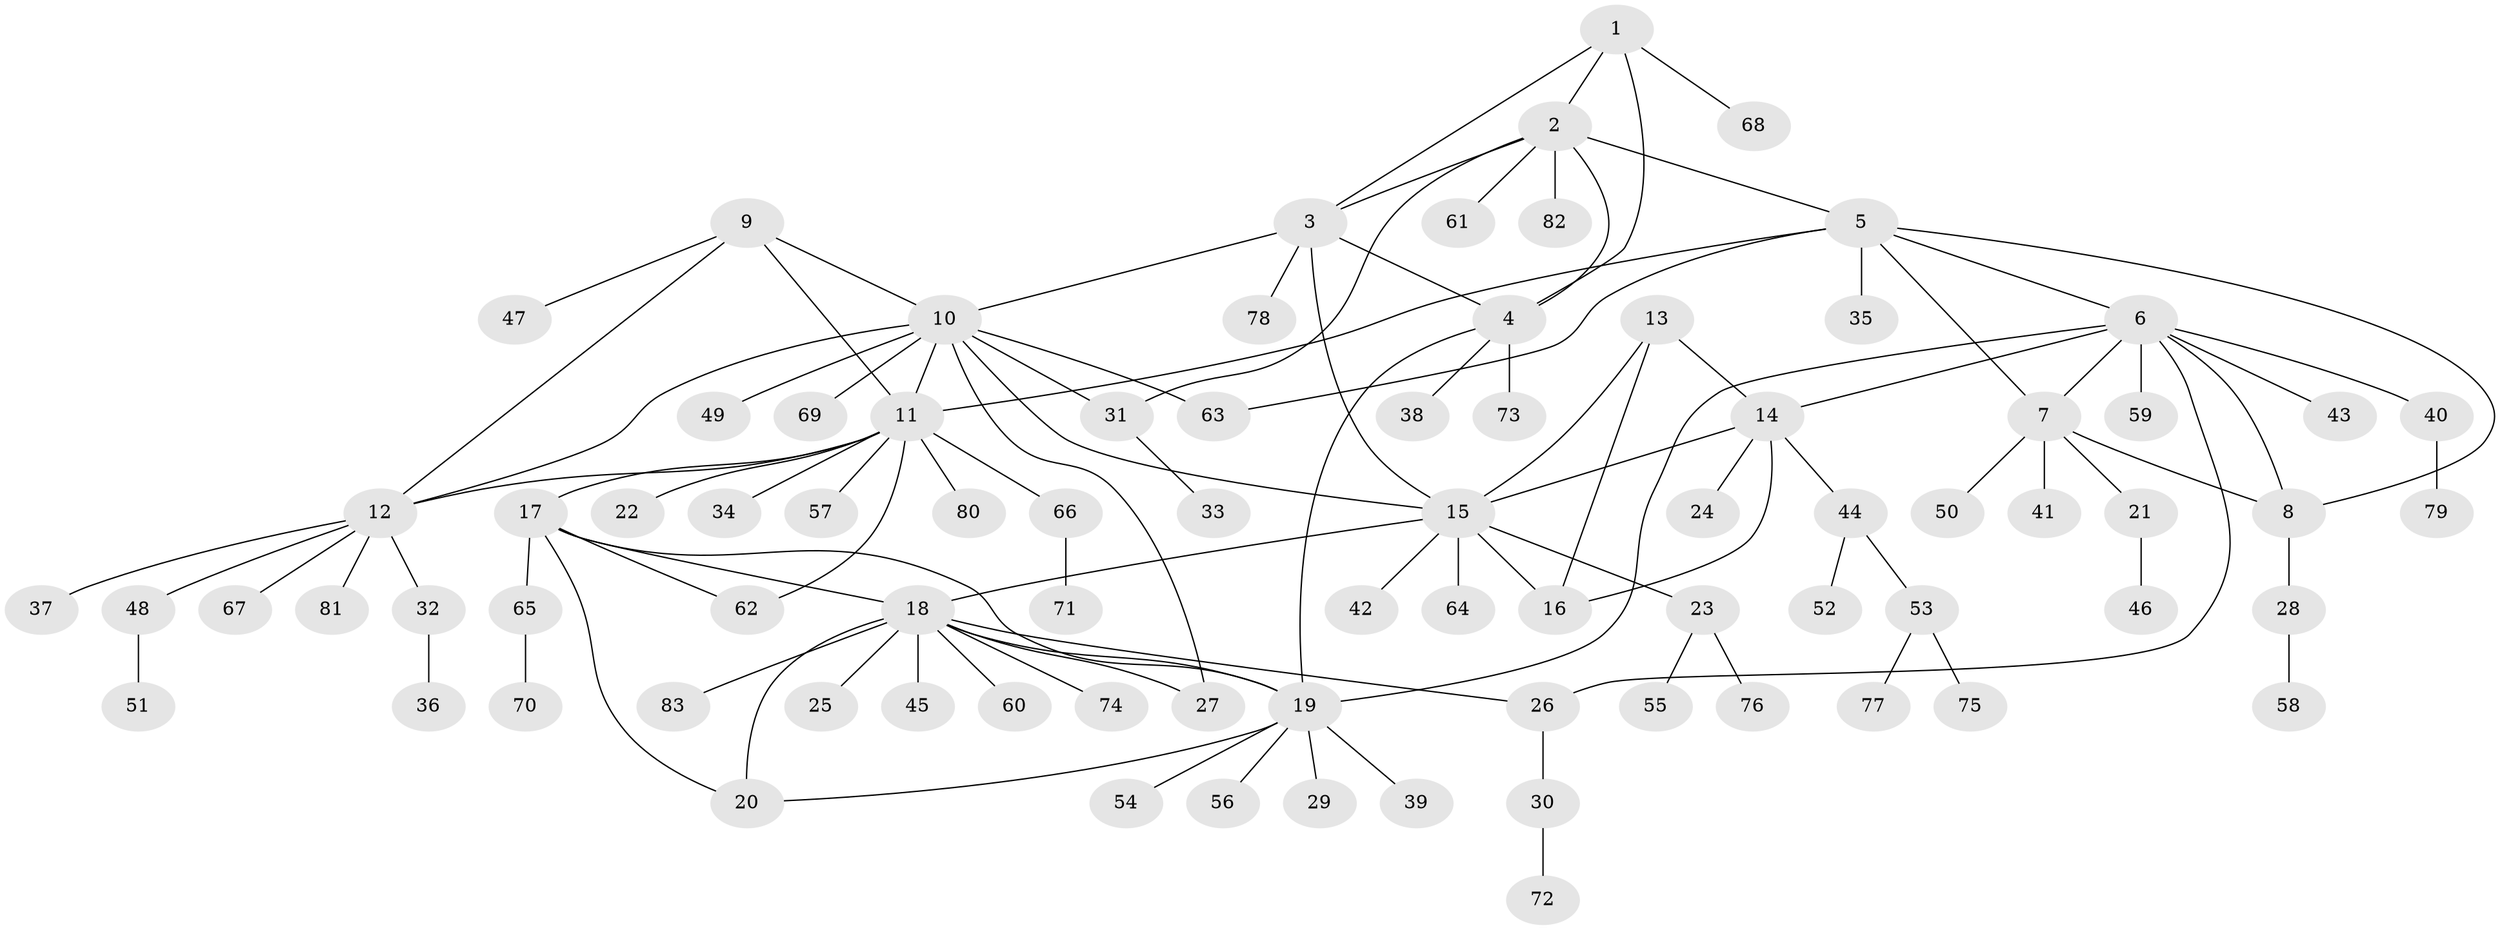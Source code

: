 // Generated by graph-tools (version 1.1) at 2025/11/02/27/25 16:11:37]
// undirected, 83 vertices, 108 edges
graph export_dot {
graph [start="1"]
  node [color=gray90,style=filled];
  1;
  2;
  3;
  4;
  5;
  6;
  7;
  8;
  9;
  10;
  11;
  12;
  13;
  14;
  15;
  16;
  17;
  18;
  19;
  20;
  21;
  22;
  23;
  24;
  25;
  26;
  27;
  28;
  29;
  30;
  31;
  32;
  33;
  34;
  35;
  36;
  37;
  38;
  39;
  40;
  41;
  42;
  43;
  44;
  45;
  46;
  47;
  48;
  49;
  50;
  51;
  52;
  53;
  54;
  55;
  56;
  57;
  58;
  59;
  60;
  61;
  62;
  63;
  64;
  65;
  66;
  67;
  68;
  69;
  70;
  71;
  72;
  73;
  74;
  75;
  76;
  77;
  78;
  79;
  80;
  81;
  82;
  83;
  1 -- 2;
  1 -- 3;
  1 -- 4;
  1 -- 68;
  2 -- 3;
  2 -- 4;
  2 -- 5;
  2 -- 31;
  2 -- 61;
  2 -- 82;
  3 -- 4;
  3 -- 10;
  3 -- 15;
  3 -- 78;
  4 -- 19;
  4 -- 38;
  4 -- 73;
  5 -- 6;
  5 -- 7;
  5 -- 8;
  5 -- 11;
  5 -- 35;
  5 -- 63;
  6 -- 7;
  6 -- 8;
  6 -- 14;
  6 -- 19;
  6 -- 26;
  6 -- 40;
  6 -- 43;
  6 -- 59;
  7 -- 8;
  7 -- 21;
  7 -- 41;
  7 -- 50;
  8 -- 28;
  9 -- 10;
  9 -- 11;
  9 -- 12;
  9 -- 47;
  10 -- 11;
  10 -- 12;
  10 -- 15;
  10 -- 27;
  10 -- 31;
  10 -- 49;
  10 -- 63;
  10 -- 69;
  11 -- 12;
  11 -- 17;
  11 -- 22;
  11 -- 34;
  11 -- 57;
  11 -- 62;
  11 -- 66;
  11 -- 80;
  12 -- 32;
  12 -- 37;
  12 -- 48;
  12 -- 67;
  12 -- 81;
  13 -- 14;
  13 -- 15;
  13 -- 16;
  14 -- 15;
  14 -- 16;
  14 -- 24;
  14 -- 44;
  15 -- 16;
  15 -- 18;
  15 -- 23;
  15 -- 42;
  15 -- 64;
  17 -- 18;
  17 -- 19;
  17 -- 20;
  17 -- 62;
  17 -- 65;
  18 -- 19;
  18 -- 20;
  18 -- 25;
  18 -- 26;
  18 -- 27;
  18 -- 45;
  18 -- 60;
  18 -- 74;
  18 -- 83;
  19 -- 20;
  19 -- 29;
  19 -- 39;
  19 -- 54;
  19 -- 56;
  21 -- 46;
  23 -- 55;
  23 -- 76;
  26 -- 30;
  28 -- 58;
  30 -- 72;
  31 -- 33;
  32 -- 36;
  40 -- 79;
  44 -- 52;
  44 -- 53;
  48 -- 51;
  53 -- 75;
  53 -- 77;
  65 -- 70;
  66 -- 71;
}
